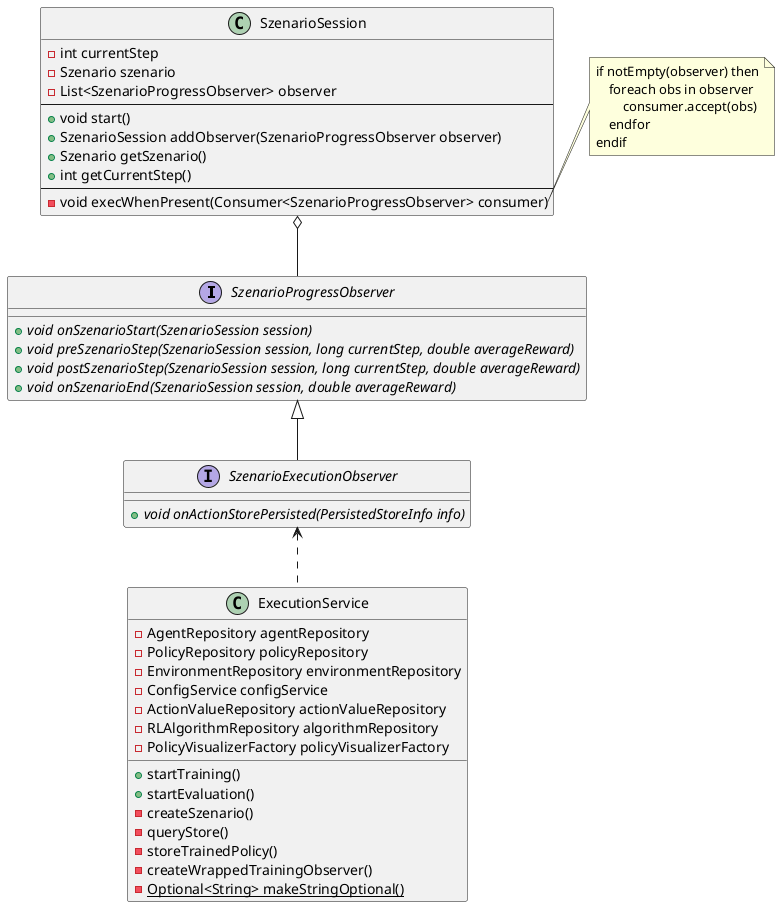 @startuml
'https://plantuml.com/class-diagram

interface SzenarioProgressObserver {

+{abstract} void onSzenarioStart(SzenarioSession session)
+{abstract} void preSzenarioStep(SzenarioSession session, long currentStep, double averageReward)
+{abstract} void postSzenarioStep(SzenarioSession session, long currentStep, double averageReward)
+{abstract} void onSzenarioEnd(SzenarioSession session, double averageReward)

}

class SzenarioSession {
-int currentStep
-Szenario szenario
-List<SzenarioProgressObserver> observer
--
+void start()
+SzenarioSession addObserver(SzenarioProgressObserver observer)
+Szenario getSzenario()
+int getCurrentStep()
--
-void execWhenPresent(Consumer<SzenarioProgressObserver> consumer)
}

interface SzenarioExecutionObserver {
+{abstract} void onActionStorePersisted(PersistedStoreInfo info)
}

class ExecutionService {
- AgentRepository agentRepository
- PolicyRepository policyRepository
- EnvironmentRepository environmentRepository
- ConfigService configService
- ActionValueRepository actionValueRepository
- RLAlgorithmRepository algorithmRepository
- PolicyVisualizerFactory policyVisualizerFactory

+ startTraining()
+ startEvaluation()
- createSzenario()
- queryStore()
- storeTrainedPolicy()
- createWrappedTrainingObserver()
- {static} Optional<String> makeStringOptional()
}

note right of SzenarioSession::execWhenPresent
    if notEmpty(observer) then
        foreach obs in observer
            consumer.accept(obs)
        endfor
    endif
end note

'note right of ExecutionService::createWrappedTrainingObserver
'end note

SzenarioSession o-- SzenarioProgressObserver
SzenarioProgressObserver <|-- SzenarioExecutionObserver
SzenarioExecutionObserver <..ExecutionService

@enduml